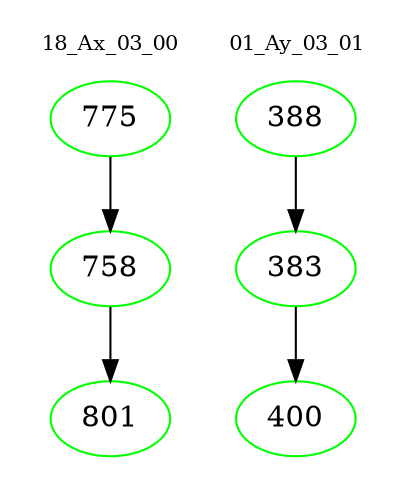digraph{
subgraph cluster_0 {
color = white
label = "18_Ax_03_00";
fontsize=10;
T0_775 [label="775", color="green"]
T0_775 -> T0_758 [color="black"]
T0_758 [label="758", color="green"]
T0_758 -> T0_801 [color="black"]
T0_801 [label="801", color="green"]
}
subgraph cluster_1 {
color = white
label = "01_Ay_03_01";
fontsize=10;
T1_388 [label="388", color="green"]
T1_388 -> T1_383 [color="black"]
T1_383 [label="383", color="green"]
T1_383 -> T1_400 [color="black"]
T1_400 [label="400", color="green"]
}
}
